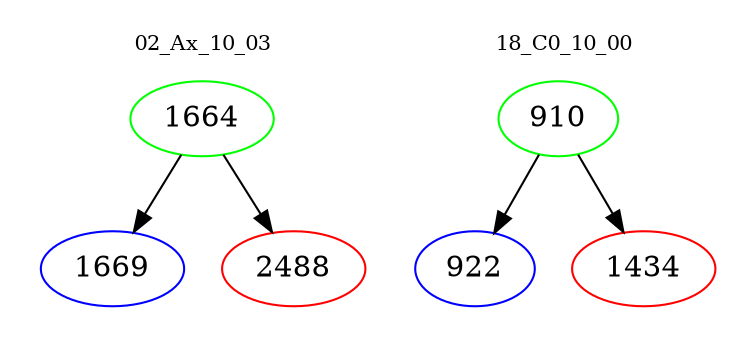 digraph{
subgraph cluster_0 {
color = white
label = "02_Ax_10_03";
fontsize=10;
T0_1664 [label="1664", color="green"]
T0_1664 -> T0_1669 [color="black"]
T0_1669 [label="1669", color="blue"]
T0_1664 -> T0_2488 [color="black"]
T0_2488 [label="2488", color="red"]
}
subgraph cluster_1 {
color = white
label = "18_C0_10_00";
fontsize=10;
T1_910 [label="910", color="green"]
T1_910 -> T1_922 [color="black"]
T1_922 [label="922", color="blue"]
T1_910 -> T1_1434 [color="black"]
T1_1434 [label="1434", color="red"]
}
}
